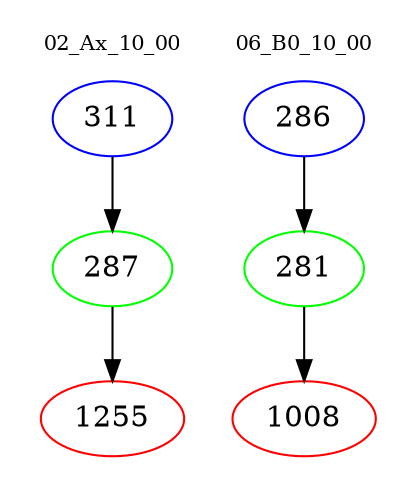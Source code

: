digraph{
subgraph cluster_0 {
color = white
label = "02_Ax_10_00";
fontsize=10;
T0_311 [label="311", color="blue"]
T0_311 -> T0_287 [color="black"]
T0_287 [label="287", color="green"]
T0_287 -> T0_1255 [color="black"]
T0_1255 [label="1255", color="red"]
}
subgraph cluster_1 {
color = white
label = "06_B0_10_00";
fontsize=10;
T1_286 [label="286", color="blue"]
T1_286 -> T1_281 [color="black"]
T1_281 [label="281", color="green"]
T1_281 -> T1_1008 [color="black"]
T1_1008 [label="1008", color="red"]
}
}
